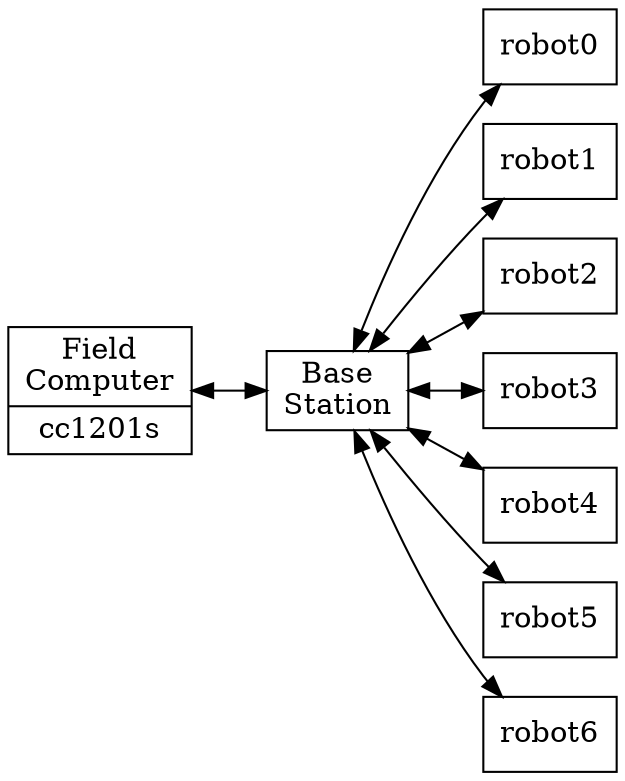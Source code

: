digraph party {
    rankdir=LR;
    node [shape=record];

    field_computer [label="Field\nComputer|cc1201s"];

    base [label="Base\nStation"];
    field_computer -> base [dir="both"];

    robot0;
    robot1;
    robot2;
    robot3;
    robot4;
    robot5;
    robot6;

    base -> {robot0, robot1, robot2, robot3,robot4,robot5,robot6} [dir="both"];
}
